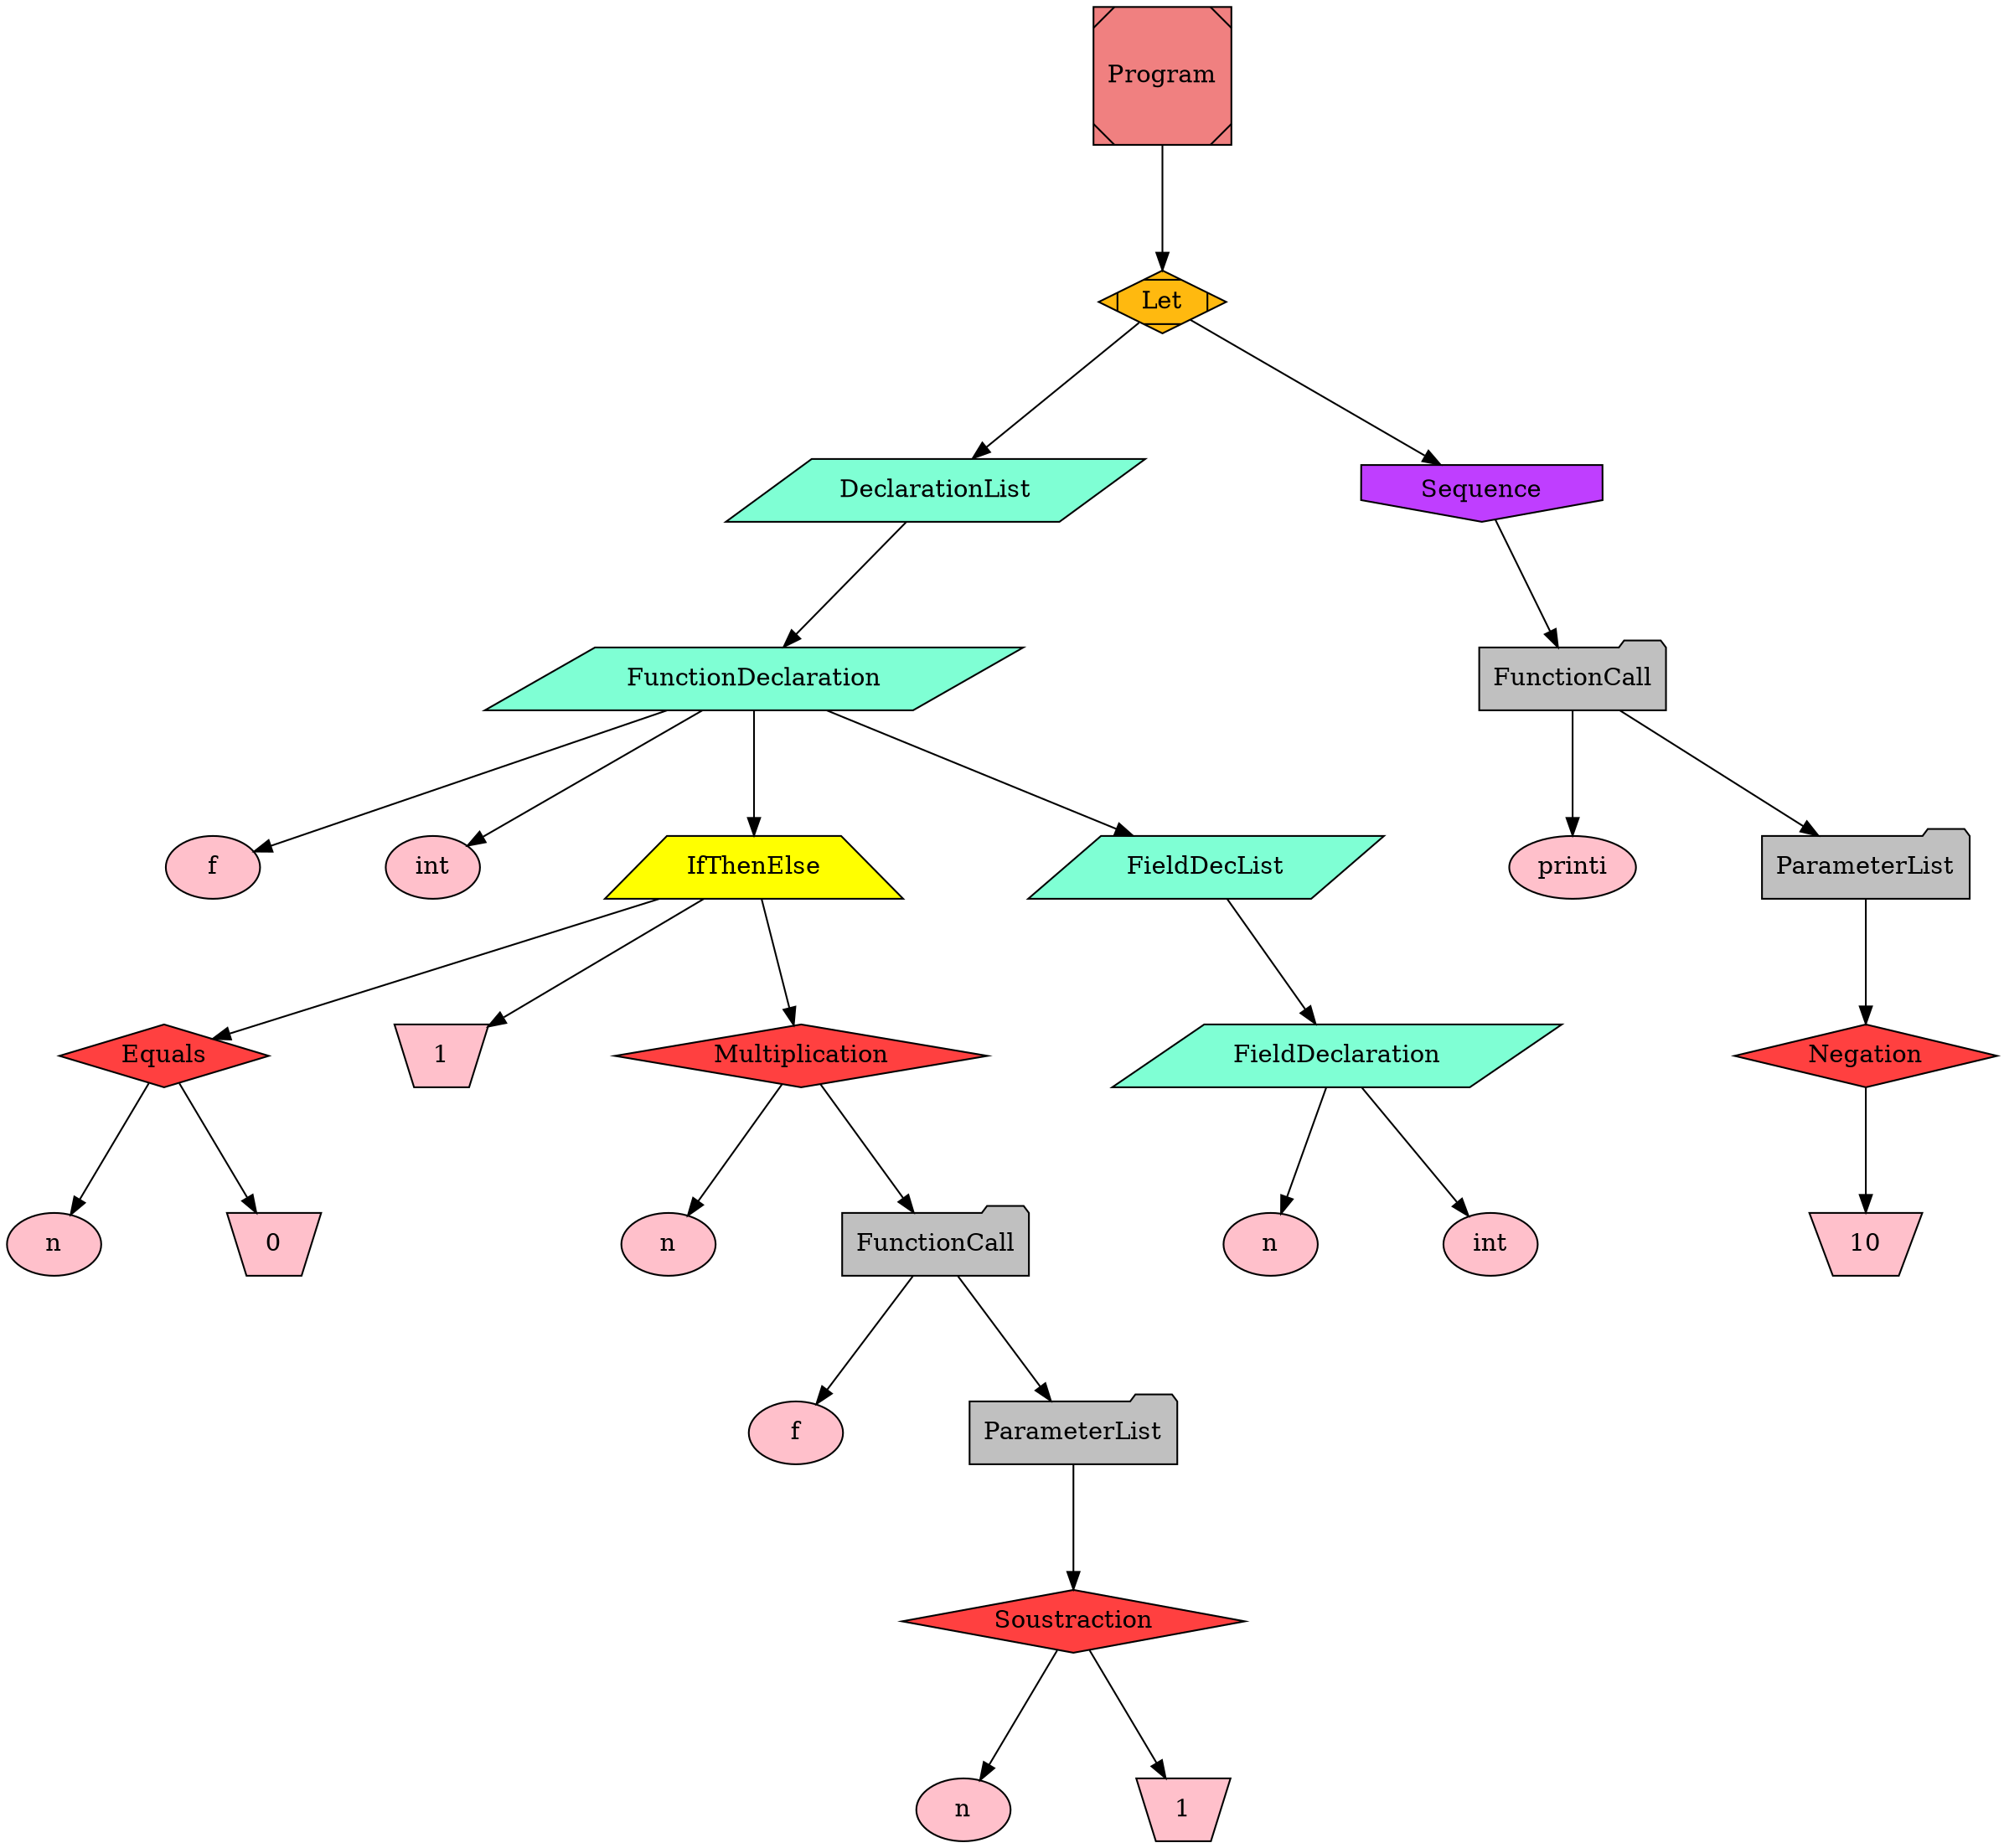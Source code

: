 digraph "ast"{

	nodesep=1;
	ranksep=1;
node [style=filled]
	N1 [label="Let", shape="Mdiamond", fillcolor="darkgoldenrod1"];
	N2 [label="DeclarationList", shape="parallelogram", fillcolor="aquamarine"];
	N3 [label="FunctionDeclaration", shape="parallelogram", fillcolor="aquamarine"];
	N4 [label="f", shape="ellipse", fillcolor="pink"];
	N5 [label="int", shape="ellipse", fillcolor="pink"];
	N6 [label="IfThenElse", shape="trapezium", fillcolor="yellow"];
	N7 [label="Equals", shape="diamond", fillcolor="brown1"];
	N8 [label="n", shape="ellipse", fillcolor="pink"];
	N9 [label="0", shape="invtrapezium", fillcolor="pink"];
	N10 [label="1", shape="invtrapezium", fillcolor="pink"];
	N11 [label="Multiplication", shape="diamond", fillcolor="brown1"];
	N12 [label="n", shape="ellipse", fillcolor="pink"];
	N13 [label="FunctionCall", shape="folder", fillcolor="grey"];
	N14 [label="f", shape="ellipse", fillcolor="pink"];
	N15 [label="ParameterList", shape="folder", fillcolor="grey"];
	N16 [label="Soustraction", shape="diamond", fillcolor="brown1"];
	N17 [label="n", shape="ellipse", fillcolor="pink"];
	N18 [label="1", shape="invtrapezium", fillcolor="pink"];
	N19 [label="FieldDecList", shape="parallelogram", fillcolor="aquamarine"];
	N20 [label="FieldDeclaration", shape="parallelogram", fillcolor="aquamarine"];
	N21 [label="n", shape="ellipse", fillcolor="pink"];
	N22 [label="int", shape="ellipse", fillcolor="pink"];
	N23 [label="Sequence", shape="invhouse", fillcolor="darkorchid1"];
	N24 [label="FunctionCall", shape="folder", fillcolor="grey"];
	N25 [label="printi", shape="ellipse", fillcolor="pink"];
	N26 [label="ParameterList", shape="folder", fillcolor="grey"];
	N27 [label="Negation", shape="diamond", fillcolor="brown1"];
	N28 [label="10", shape="invtrapezium", fillcolor="pink"];
	N0 [label="Program", shape="Msquare", fillcolor="lightcoral"];

	N3 -> N4; 
	N3 -> N5; 
	N7 -> N8; 
	N7 -> N9; 
	N6 -> N7; 
	N6 -> N10; 
	N11 -> N12; 
	N13 -> N14; 
	N16 -> N17; 
	N16 -> N18; 
	N15 -> N16; 
	N13 -> N15; 
	N11 -> N13; 
	N6 -> N11; 
	N3 -> N6; 
	N20 -> N21; 
	N20 -> N22; 
	N19 -> N20; 
	N3 -> N19; 
	N2 -> N3; 
	N1 -> N2; 
	N24 -> N25; 
	N27 -> N28; 
	N26 -> N27; 
	N24 -> N26; 
	N23 -> N24; 
	N1 -> N23; 
	N0 -> N1; 

}